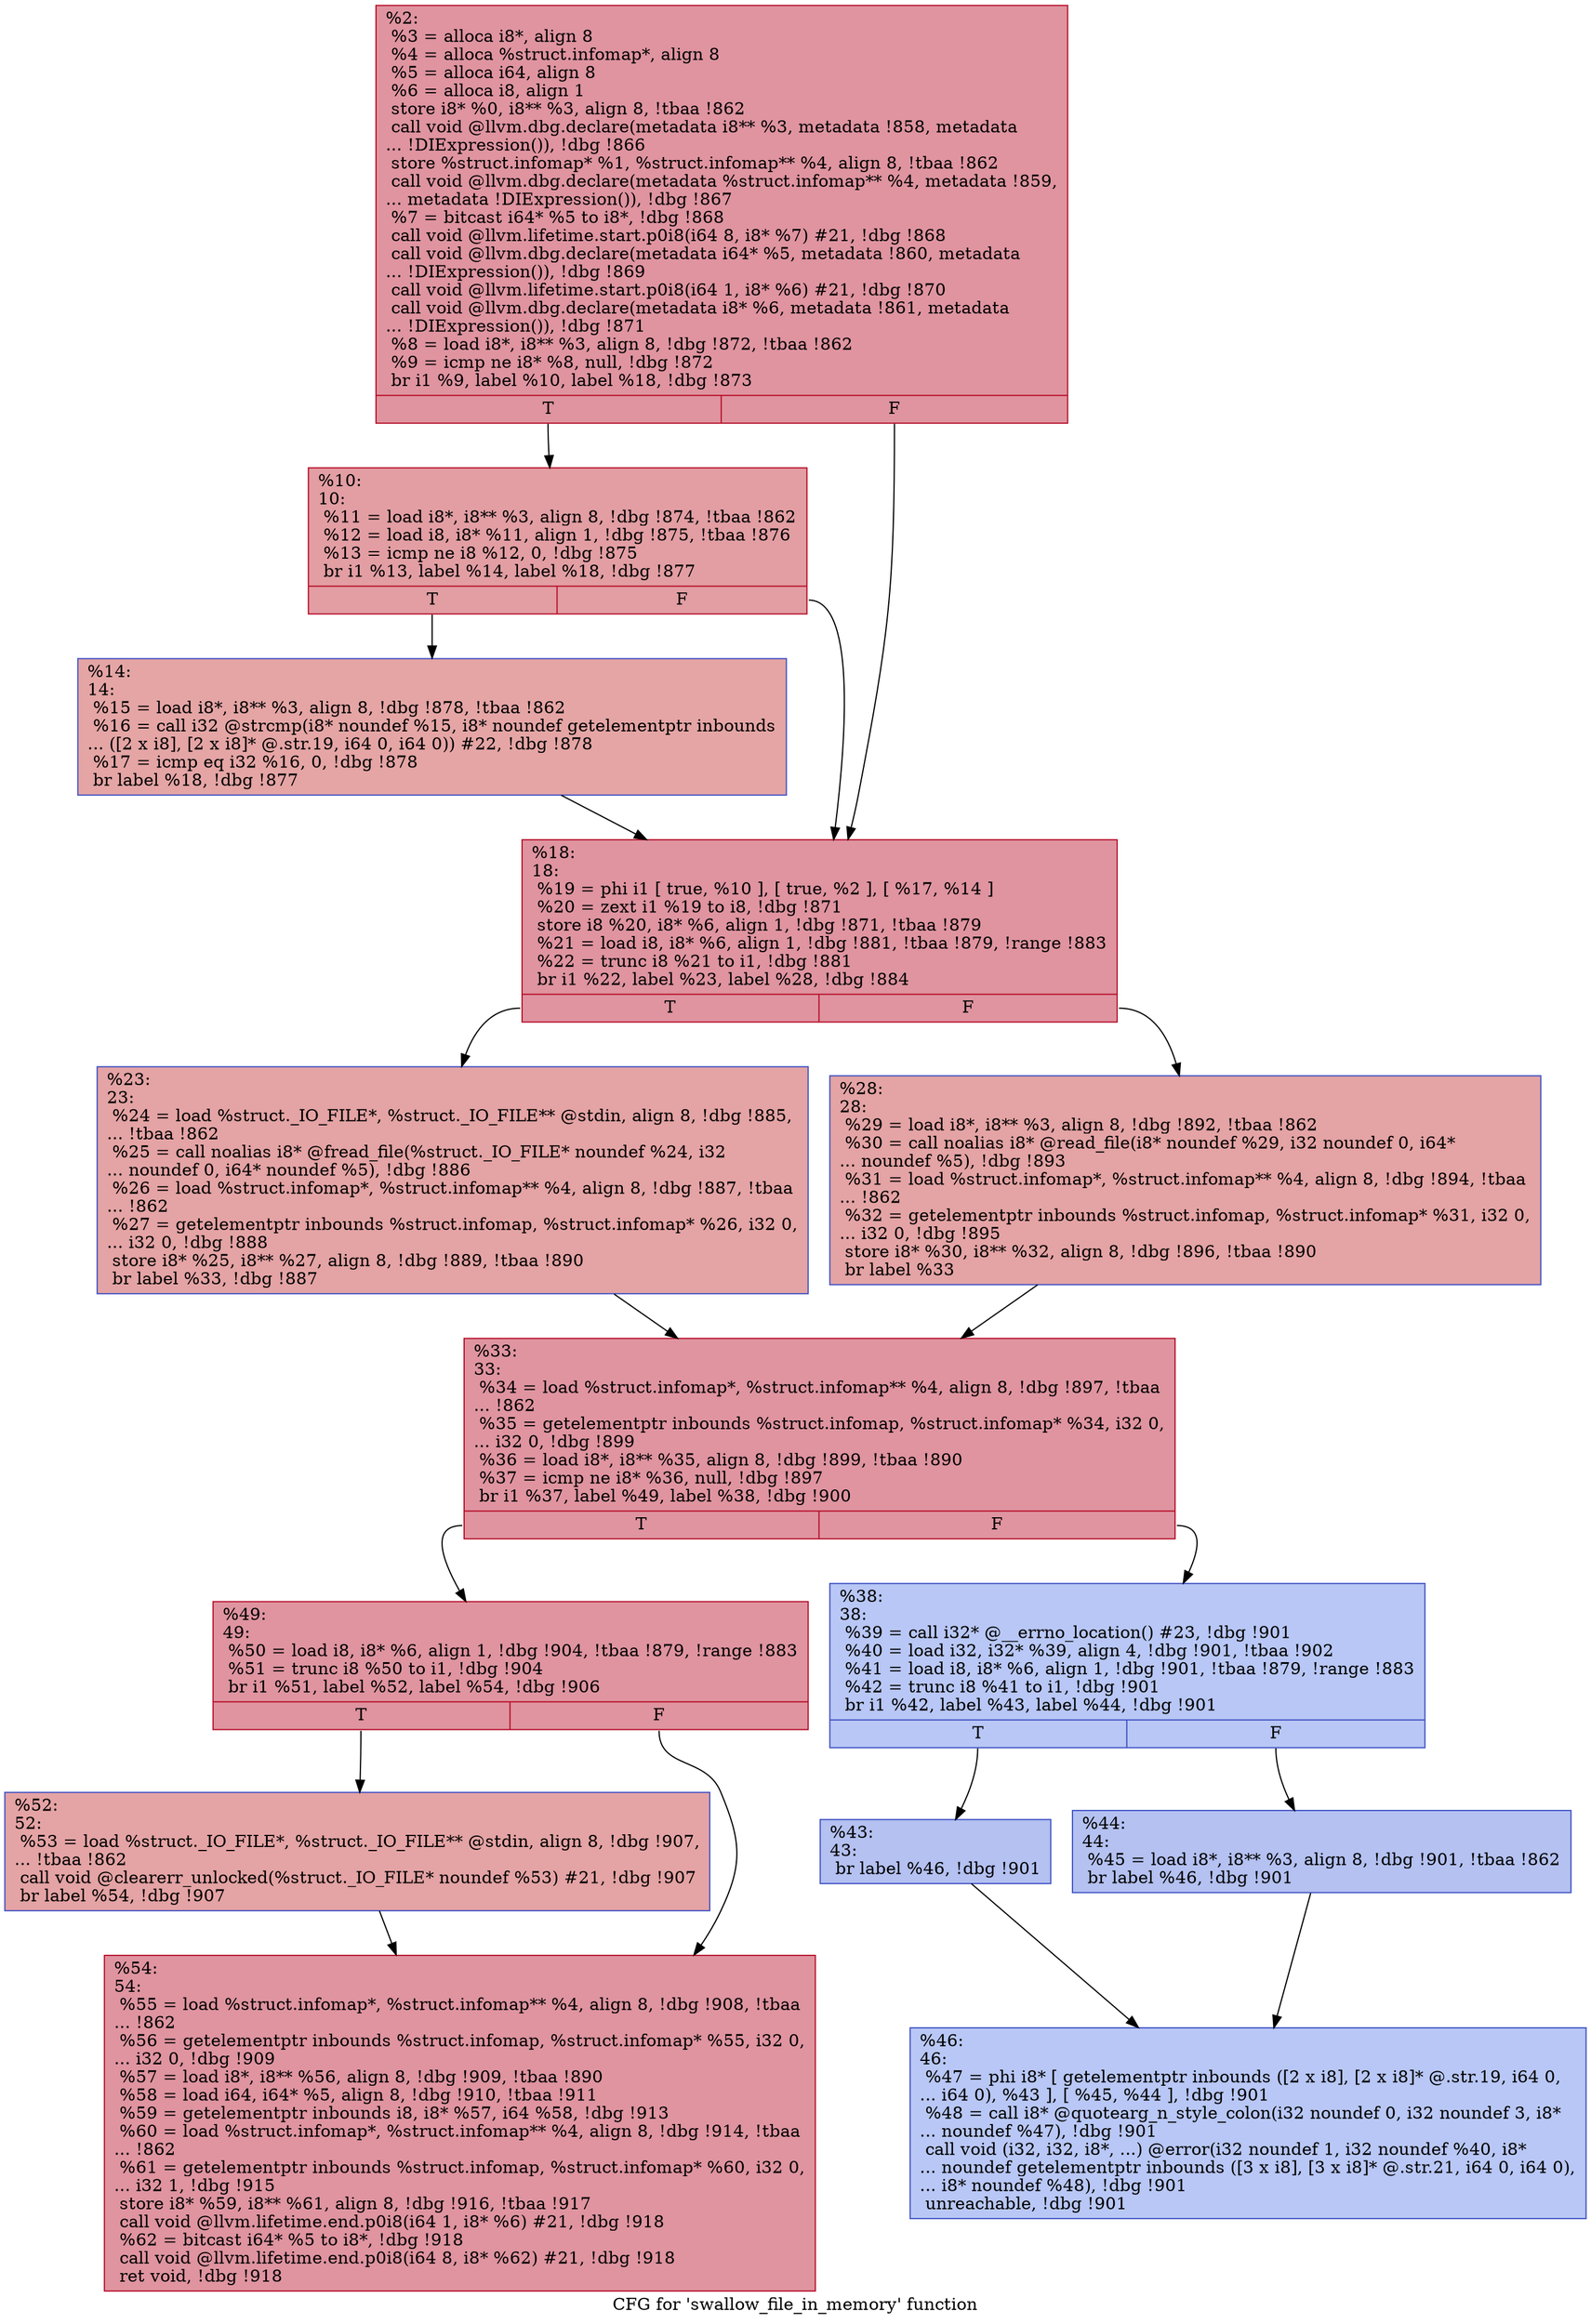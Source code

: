 digraph "CFG for 'swallow_file_in_memory' function" {
	label="CFG for 'swallow_file_in_memory' function";

	Node0x1612470 [shape=record,color="#b70d28ff", style=filled, fillcolor="#b70d2870",label="{%2:\l  %3 = alloca i8*, align 8\l  %4 = alloca %struct.infomap*, align 8\l  %5 = alloca i64, align 8\l  %6 = alloca i8, align 1\l  store i8* %0, i8** %3, align 8, !tbaa !862\l  call void @llvm.dbg.declare(metadata i8** %3, metadata !858, metadata\l... !DIExpression()), !dbg !866\l  store %struct.infomap* %1, %struct.infomap** %4, align 8, !tbaa !862\l  call void @llvm.dbg.declare(metadata %struct.infomap** %4, metadata !859,\l... metadata !DIExpression()), !dbg !867\l  %7 = bitcast i64* %5 to i8*, !dbg !868\l  call void @llvm.lifetime.start.p0i8(i64 8, i8* %7) #21, !dbg !868\l  call void @llvm.dbg.declare(metadata i64* %5, metadata !860, metadata\l... !DIExpression()), !dbg !869\l  call void @llvm.lifetime.start.p0i8(i64 1, i8* %6) #21, !dbg !870\l  call void @llvm.dbg.declare(metadata i8* %6, metadata !861, metadata\l... !DIExpression()), !dbg !871\l  %8 = load i8*, i8** %3, align 8, !dbg !872, !tbaa !862\l  %9 = icmp ne i8* %8, null, !dbg !872\l  br i1 %9, label %10, label %18, !dbg !873\l|{<s0>T|<s1>F}}"];
	Node0x1612470:s0 -> Node0x16124c0;
	Node0x1612470:s1 -> Node0x1612560;
	Node0x16124c0 [shape=record,color="#b70d28ff", style=filled, fillcolor="#be242e70",label="{%10:\l10:                                               \l  %11 = load i8*, i8** %3, align 8, !dbg !874, !tbaa !862\l  %12 = load i8, i8* %11, align 1, !dbg !875, !tbaa !876\l  %13 = icmp ne i8 %12, 0, !dbg !875\l  br i1 %13, label %14, label %18, !dbg !877\l|{<s0>T|<s1>F}}"];
	Node0x16124c0:s0 -> Node0x1612510;
	Node0x16124c0:s1 -> Node0x1612560;
	Node0x1612510 [shape=record,color="#3d50c3ff", style=filled, fillcolor="#c5333470",label="{%14:\l14:                                               \l  %15 = load i8*, i8** %3, align 8, !dbg !878, !tbaa !862\l  %16 = call i32 @strcmp(i8* noundef %15, i8* noundef getelementptr inbounds\l... ([2 x i8], [2 x i8]* @.str.19, i64 0, i64 0)) #22, !dbg !878\l  %17 = icmp eq i32 %16, 0, !dbg !878\l  br label %18, !dbg !877\l}"];
	Node0x1612510 -> Node0x1612560;
	Node0x1612560 [shape=record,color="#b70d28ff", style=filled, fillcolor="#b70d2870",label="{%18:\l18:                                               \l  %19 = phi i1 [ true, %10 ], [ true, %2 ], [ %17, %14 ]\l  %20 = zext i1 %19 to i8, !dbg !871\l  store i8 %20, i8* %6, align 1, !dbg !871, !tbaa !879\l  %21 = load i8, i8* %6, align 1, !dbg !881, !tbaa !879, !range !883\l  %22 = trunc i8 %21 to i1, !dbg !881\l  br i1 %22, label %23, label %28, !dbg !884\l|{<s0>T|<s1>F}}"];
	Node0x1612560:s0 -> Node0x16125b0;
	Node0x1612560:s1 -> Node0x1612600;
	Node0x16125b0 [shape=record,color="#3d50c3ff", style=filled, fillcolor="#c32e3170",label="{%23:\l23:                                               \l  %24 = load %struct._IO_FILE*, %struct._IO_FILE** @stdin, align 8, !dbg !885,\l... !tbaa !862\l  %25 = call noalias i8* @fread_file(%struct._IO_FILE* noundef %24, i32\l... noundef 0, i64* noundef %5), !dbg !886\l  %26 = load %struct.infomap*, %struct.infomap** %4, align 8, !dbg !887, !tbaa\l... !862\l  %27 = getelementptr inbounds %struct.infomap, %struct.infomap* %26, i32 0,\l... i32 0, !dbg !888\l  store i8* %25, i8** %27, align 8, !dbg !889, !tbaa !890\l  br label %33, !dbg !887\l}"];
	Node0x16125b0 -> Node0x1612650;
	Node0x1612600 [shape=record,color="#3d50c3ff", style=filled, fillcolor="#c32e3170",label="{%28:\l28:                                               \l  %29 = load i8*, i8** %3, align 8, !dbg !892, !tbaa !862\l  %30 = call noalias i8* @read_file(i8* noundef %29, i32 noundef 0, i64*\l... noundef %5), !dbg !893\l  %31 = load %struct.infomap*, %struct.infomap** %4, align 8, !dbg !894, !tbaa\l... !862\l  %32 = getelementptr inbounds %struct.infomap, %struct.infomap* %31, i32 0,\l... i32 0, !dbg !895\l  store i8* %30, i8** %32, align 8, !dbg !896, !tbaa !890\l  br label %33\l}"];
	Node0x1612600 -> Node0x1612650;
	Node0x1612650 [shape=record,color="#b70d28ff", style=filled, fillcolor="#b70d2870",label="{%33:\l33:                                               \l  %34 = load %struct.infomap*, %struct.infomap** %4, align 8, !dbg !897, !tbaa\l... !862\l  %35 = getelementptr inbounds %struct.infomap, %struct.infomap* %34, i32 0,\l... i32 0, !dbg !899\l  %36 = load i8*, i8** %35, align 8, !dbg !899, !tbaa !890\l  %37 = icmp ne i8* %36, null, !dbg !897\l  br i1 %37, label %49, label %38, !dbg !900\l|{<s0>T|<s1>F}}"];
	Node0x1612650:s0 -> Node0x16127e0;
	Node0x1612650:s1 -> Node0x16126a0;
	Node0x16126a0 [shape=record,color="#3d50c3ff", style=filled, fillcolor="#5f7fe870",label="{%38:\l38:                                               \l  %39 = call i32* @__errno_location() #23, !dbg !901\l  %40 = load i32, i32* %39, align 4, !dbg !901, !tbaa !902\l  %41 = load i8, i8* %6, align 1, !dbg !901, !tbaa !879, !range !883\l  %42 = trunc i8 %41 to i1, !dbg !901\l  br i1 %42, label %43, label %44, !dbg !901\l|{<s0>T|<s1>F}}"];
	Node0x16126a0:s0 -> Node0x16126f0;
	Node0x16126a0:s1 -> Node0x1612740;
	Node0x16126f0 [shape=record,color="#3d50c3ff", style=filled, fillcolor="#5572df70",label="{%43:\l43:                                               \l  br label %46, !dbg !901\l}"];
	Node0x16126f0 -> Node0x1612790;
	Node0x1612740 [shape=record,color="#3d50c3ff", style=filled, fillcolor="#5572df70",label="{%44:\l44:                                               \l  %45 = load i8*, i8** %3, align 8, !dbg !901, !tbaa !862\l  br label %46, !dbg !901\l}"];
	Node0x1612740 -> Node0x1612790;
	Node0x1612790 [shape=record,color="#3d50c3ff", style=filled, fillcolor="#5f7fe870",label="{%46:\l46:                                               \l  %47 = phi i8* [ getelementptr inbounds ([2 x i8], [2 x i8]* @.str.19, i64 0,\l... i64 0), %43 ], [ %45, %44 ], !dbg !901\l  %48 = call i8* @quotearg_n_style_colon(i32 noundef 0, i32 noundef 3, i8*\l... noundef %47), !dbg !901\l  call void (i32, i32, i8*, ...) @error(i32 noundef 1, i32 noundef %40, i8*\l... noundef getelementptr inbounds ([3 x i8], [3 x i8]* @.str.21, i64 0, i64 0),\l... i8* noundef %48), !dbg !901\l  unreachable, !dbg !901\l}"];
	Node0x16127e0 [shape=record,color="#b70d28ff", style=filled, fillcolor="#b70d2870",label="{%49:\l49:                                               \l  %50 = load i8, i8* %6, align 1, !dbg !904, !tbaa !879, !range !883\l  %51 = trunc i8 %50 to i1, !dbg !904\l  br i1 %51, label %52, label %54, !dbg !906\l|{<s0>T|<s1>F}}"];
	Node0x16127e0:s0 -> Node0x1612830;
	Node0x16127e0:s1 -> Node0x1612880;
	Node0x1612830 [shape=record,color="#3d50c3ff", style=filled, fillcolor="#c32e3170",label="{%52:\l52:                                               \l  %53 = load %struct._IO_FILE*, %struct._IO_FILE** @stdin, align 8, !dbg !907,\l... !tbaa !862\l  call void @clearerr_unlocked(%struct._IO_FILE* noundef %53) #21, !dbg !907\l  br label %54, !dbg !907\l}"];
	Node0x1612830 -> Node0x1612880;
	Node0x1612880 [shape=record,color="#b70d28ff", style=filled, fillcolor="#b70d2870",label="{%54:\l54:                                               \l  %55 = load %struct.infomap*, %struct.infomap** %4, align 8, !dbg !908, !tbaa\l... !862\l  %56 = getelementptr inbounds %struct.infomap, %struct.infomap* %55, i32 0,\l... i32 0, !dbg !909\l  %57 = load i8*, i8** %56, align 8, !dbg !909, !tbaa !890\l  %58 = load i64, i64* %5, align 8, !dbg !910, !tbaa !911\l  %59 = getelementptr inbounds i8, i8* %57, i64 %58, !dbg !913\l  %60 = load %struct.infomap*, %struct.infomap** %4, align 8, !dbg !914, !tbaa\l... !862\l  %61 = getelementptr inbounds %struct.infomap, %struct.infomap* %60, i32 0,\l... i32 1, !dbg !915\l  store i8* %59, i8** %61, align 8, !dbg !916, !tbaa !917\l  call void @llvm.lifetime.end.p0i8(i64 1, i8* %6) #21, !dbg !918\l  %62 = bitcast i64* %5 to i8*, !dbg !918\l  call void @llvm.lifetime.end.p0i8(i64 8, i8* %62) #21, !dbg !918\l  ret void, !dbg !918\l}"];
}
